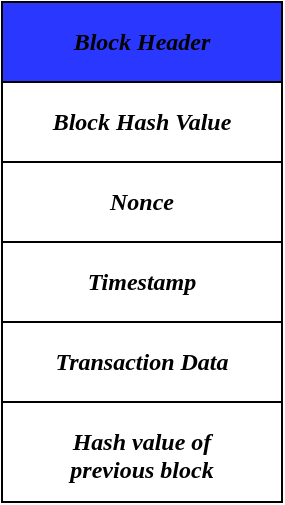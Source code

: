 <mxfile version="28.0.7">
  <diagram name="Page-1" id="AO27_slU9Cfzta5wFOIa">
    <mxGraphModel dx="1111" dy="465" grid="1" gridSize="10" guides="1" tooltips="1" connect="1" arrows="1" fold="1" page="1" pageScale="1" pageWidth="850" pageHeight="1100" math="0" shadow="0">
      <root>
        <mxCell id="0" />
        <mxCell id="1" parent="0" />
        <mxCell id="bBgNtbu_NG_Q1Sfbpsa9-26" value="&lt;p style=&quot;margin:13px;&quot;&gt;&lt;b&gt;&lt;i&gt;&lt;font face=&quot;Comic Sans MS&quot;&gt;Block Header&lt;/font&gt;&lt;/i&gt;&lt;/b&gt;&lt;/p&gt;" style="shape=rect;html=1;overflow=fill;whiteSpace=wrap;align=center;fillColor=#2A38FF;" vertex="1" parent="1">
          <mxGeometry x="80" y="40" width="140" height="40" as="geometry" />
        </mxCell>
        <mxCell id="bBgNtbu_NG_Q1Sfbpsa9-27" value="&lt;p style=&quot;margin:13px;&quot;&gt;&lt;b&gt;&lt;i&gt;&lt;font face=&quot;Comic Sans MS&quot;&gt;Block Hash Value&lt;/font&gt;&lt;/i&gt;&lt;/b&gt;&lt;/p&gt;" style="shape=rect;html=1;overflow=fill;whiteSpace=wrap;align=center;" vertex="1" parent="1">
          <mxGeometry x="80" y="80" width="140" height="40" as="geometry" />
        </mxCell>
        <mxCell id="bBgNtbu_NG_Q1Sfbpsa9-28" value="&lt;p style=&quot;margin:13px;&quot;&gt;&lt;b&gt;&lt;i&gt;&lt;font face=&quot;Comic Sans MS&quot;&gt;Transaction Data&lt;/font&gt;&lt;/i&gt;&lt;/b&gt;&lt;/p&gt;" style="shape=rect;html=1;overflow=fill;whiteSpace=wrap;align=center;" vertex="1" parent="1">
          <mxGeometry x="80" y="200" width="140" height="40" as="geometry" />
        </mxCell>
        <mxCell id="bBgNtbu_NG_Q1Sfbpsa9-29" value="&lt;p style=&quot;margin:13px;&quot;&gt;&lt;b&gt;&lt;i&gt;&lt;font face=&quot;Comic Sans MS&quot;&gt;Timestamp&lt;/font&gt;&lt;/i&gt;&lt;/b&gt;&lt;/p&gt;" style="shape=rect;html=1;overflow=fill;whiteSpace=wrap;align=center;" vertex="1" parent="1">
          <mxGeometry x="80" y="160" width="140" height="40" as="geometry" />
        </mxCell>
        <mxCell id="bBgNtbu_NG_Q1Sfbpsa9-30" value="&lt;p style=&quot;margin:13px;&quot;&gt;&lt;b&gt;&lt;i&gt;&lt;font face=&quot;Comic Sans MS&quot;&gt;Nonce&lt;/font&gt;&lt;/i&gt;&lt;/b&gt;&lt;/p&gt;" style="shape=rect;html=1;overflow=fill;whiteSpace=wrap;align=center;" vertex="1" parent="1">
          <mxGeometry x="80" y="120" width="140" height="40" as="geometry" />
        </mxCell>
        <mxCell id="bBgNtbu_NG_Q1Sfbpsa9-31" value="&lt;p style=&quot;margin:13px;&quot;&gt;&lt;b&gt;&lt;i&gt;&lt;font face=&quot;Comic Sans MS&quot;&gt;Hash value of previous block&lt;/font&gt;&lt;/i&gt;&lt;/b&gt;&lt;/p&gt;" style="shape=rect;html=1;overflow=fill;whiteSpace=wrap;align=center;" vertex="1" parent="1">
          <mxGeometry x="80" y="240" width="140" height="50" as="geometry" />
        </mxCell>
      </root>
    </mxGraphModel>
  </diagram>
</mxfile>
